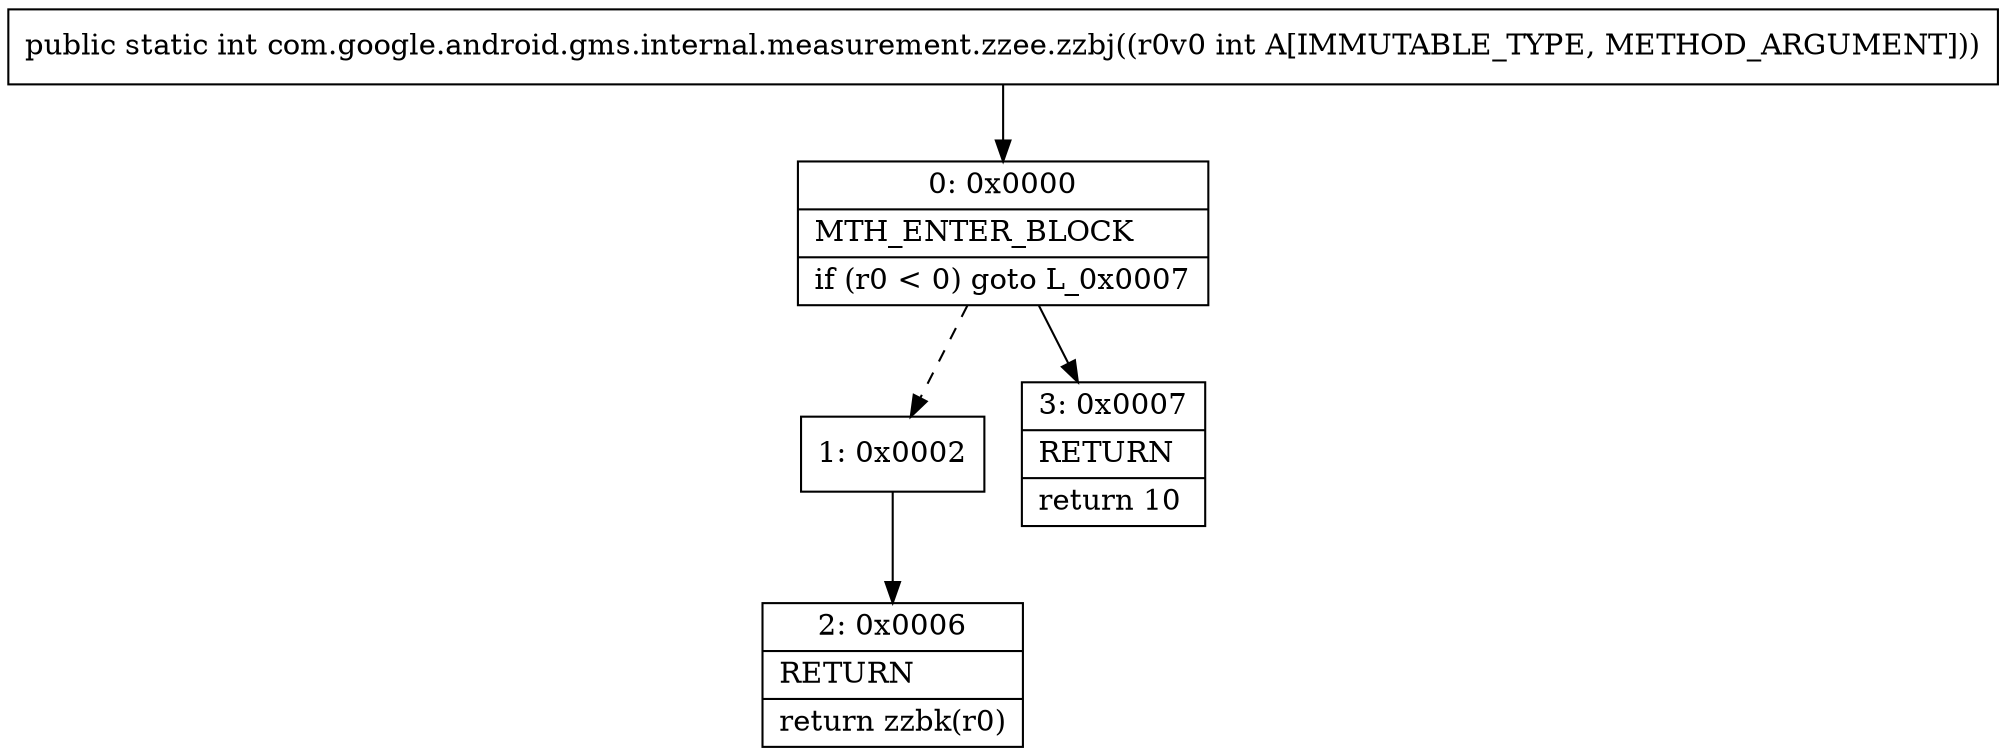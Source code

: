 digraph "CFG forcom.google.android.gms.internal.measurement.zzee.zzbj(I)I" {
Node_0 [shape=record,label="{0\:\ 0x0000|MTH_ENTER_BLOCK\l|if (r0 \< 0) goto L_0x0007\l}"];
Node_1 [shape=record,label="{1\:\ 0x0002}"];
Node_2 [shape=record,label="{2\:\ 0x0006|RETURN\l|return zzbk(r0)\l}"];
Node_3 [shape=record,label="{3\:\ 0x0007|RETURN\l|return 10\l}"];
MethodNode[shape=record,label="{public static int com.google.android.gms.internal.measurement.zzee.zzbj((r0v0 int A[IMMUTABLE_TYPE, METHOD_ARGUMENT])) }"];
MethodNode -> Node_0;
Node_0 -> Node_1[style=dashed];
Node_0 -> Node_3;
Node_1 -> Node_2;
}

